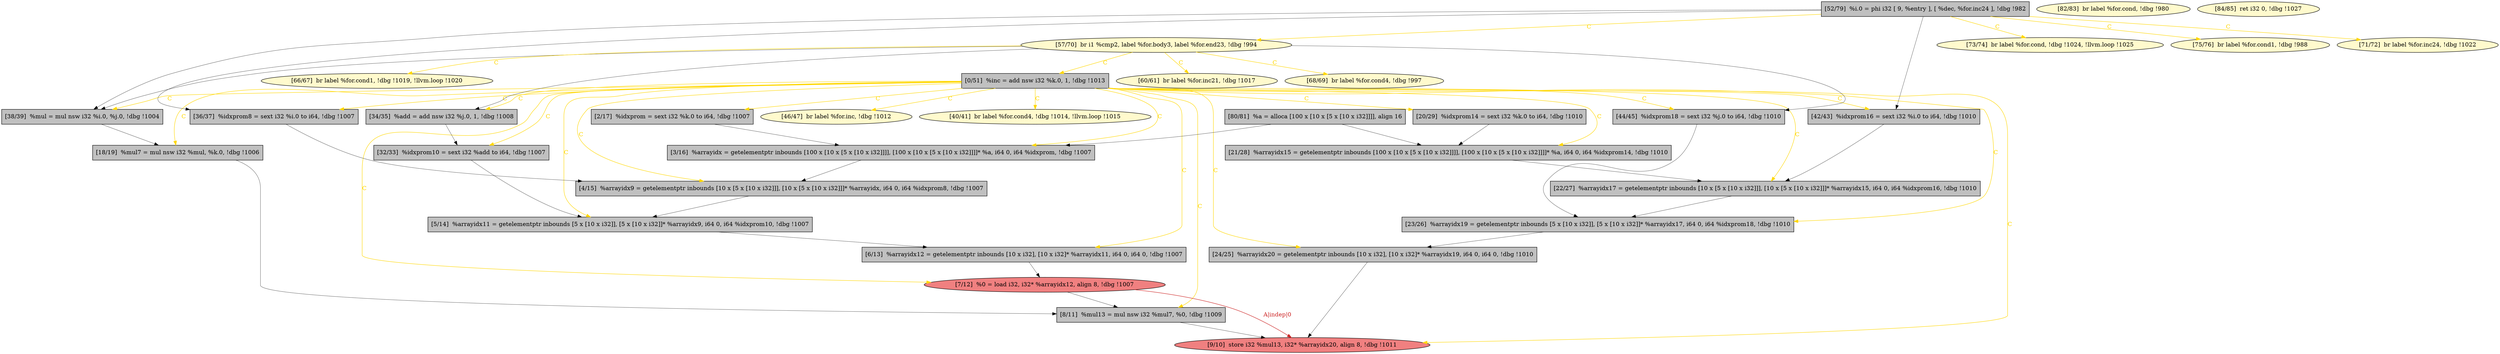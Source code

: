 
digraph G {


node134 [fillcolor=grey,label="[0/51]  %inc = add nsw i32 %k.0, 1, !dbg !1013",shape=rectangle,style=filled ]
node132 [fillcolor=grey,label="[6/13]  %arrayidx12 = getelementptr inbounds [10 x i32], [10 x i32]* %arrayidx11, i64 0, i64 0, !dbg !1007",shape=rectangle,style=filled ]
node128 [fillcolor=grey,label="[21/28]  %arrayidx15 = getelementptr inbounds [100 x [10 x [5 x [10 x i32]]]], [100 x [10 x [5 x [10 x i32]]]]* %a, i64 0, i64 %idxprom14, !dbg !1010",shape=rectangle,style=filled ]
node127 [fillcolor=grey,label="[23/26]  %arrayidx19 = getelementptr inbounds [5 x [10 x i32]], [5 x [10 x i32]]* %arrayidx17, i64 0, i64 %idxprom18, !dbg !1010",shape=rectangle,style=filled ]
node130 [fillcolor=grey,label="[38/39]  %mul = mul nsw i32 %i.0, %j.0, !dbg !1004",shape=rectangle,style=filled ]
node129 [fillcolor=grey,label="[2/17]  %idxprom = sext i32 %k.0 to i64, !dbg !1007",shape=rectangle,style=filled ]
node125 [fillcolor=lightcoral,label="[7/12]  %0 = load i32, i32* %arrayidx12, align 8, !dbg !1007",shape=ellipse,style=filled ]
node124 [fillcolor=grey,label="[24/25]  %arrayidx20 = getelementptr inbounds [10 x i32], [10 x i32]* %arrayidx19, i64 0, i64 0, !dbg !1010",shape=rectangle,style=filled ]
node123 [fillcolor=grey,label="[34/35]  %add = add nsw i32 %j.0, 1, !dbg !1008",shape=rectangle,style=filled ]
node120 [fillcolor=grey,label="[3/16]  %arrayidx = getelementptr inbounds [100 x [10 x [5 x [10 x i32]]]], [100 x [10 x [5 x [10 x i32]]]]* %a, i64 0, i64 %idxprom, !dbg !1007",shape=rectangle,style=filled ]
node119 [fillcolor=grey,label="[18/19]  %mul7 = mul nsw i32 %mul, %k.0, !dbg !1006",shape=rectangle,style=filled ]
node118 [fillcolor=grey,label="[80/81]  %a = alloca [100 x [10 x [5 x [10 x i32]]]], align 16",shape=rectangle,style=filled ]
node131 [fillcolor=grey,label="[32/33]  %idxprom10 = sext i32 %add to i64, !dbg !1007",shape=rectangle,style=filled ]
node105 [fillcolor=lemonchiffon,label="[66/67]  br label %for.cond1, !dbg !1019, !llvm.loop !1020",shape=ellipse,style=filled ]
node104 [fillcolor=grey,label="[20/29]  %idxprom14 = sext i32 %k.0 to i64, !dbg !1010",shape=rectangle,style=filled ]
node101 [fillcolor=lemonchiffon,label="[46/47]  br label %for.inc, !dbg !1012",shape=ellipse,style=filled ]
node110 [fillcolor=lemonchiffon,label="[82/83]  br label %for.cond, !dbg !980",shape=ellipse,style=filled ]
node126 [fillcolor=lightcoral,label="[9/10]  store i32 %mul13, i32* %arrayidx20, align 8, !dbg !1011",shape=ellipse,style=filled ]
node102 [fillcolor=grey,label="[44/45]  %idxprom18 = sext i32 %j.0 to i64, !dbg !1010",shape=rectangle,style=filled ]
node108 [fillcolor=grey,label="[52/79]  %i.0 = phi i32 [ 9, %entry ], [ %dec, %for.inc24 ], !dbg !982",shape=rectangle,style=filled ]
node107 [fillcolor=lemonchiffon,label="[57/70]  br i1 %cmp2, label %for.body3, label %for.end23, !dbg !994",shape=ellipse,style=filled ]
node111 [fillcolor=lemonchiffon,label="[73/74]  br label %for.cond, !dbg !1024, !llvm.loop !1025",shape=ellipse,style=filled ]
node121 [fillcolor=grey,label="[8/11]  %mul13 = mul nsw i32 %mul7, %0, !dbg !1009",shape=rectangle,style=filled ]
node103 [fillcolor=lemonchiffon,label="[60/61]  br label %for.inc21, !dbg !1017",shape=ellipse,style=filled ]
node112 [fillcolor=grey,label="[42/43]  %idxprom16 = sext i32 %i.0 to i64, !dbg !1010",shape=rectangle,style=filled ]
node117 [fillcolor=lemonchiffon,label="[75/76]  br label %for.cond1, !dbg !988",shape=ellipse,style=filled ]
node106 [fillcolor=lemonchiffon,label="[68/69]  br label %for.cond4, !dbg !997",shape=ellipse,style=filled ]
node113 [fillcolor=lemonchiffon,label="[84/85]  ret i32 0, !dbg !1027",shape=ellipse,style=filled ]
node109 [fillcolor=lemonchiffon,label="[71/72]  br label %for.inc24, !dbg !1022",shape=ellipse,style=filled ]
node114 [fillcolor=grey,label="[5/14]  %arrayidx11 = getelementptr inbounds [5 x [10 x i32]], [5 x [10 x i32]]* %arrayidx9, i64 0, i64 %idxprom10, !dbg !1007",shape=rectangle,style=filled ]
node122 [fillcolor=grey,label="[4/15]  %arrayidx9 = getelementptr inbounds [10 x [5 x [10 x i32]]], [10 x [5 x [10 x i32]]]* %arrayidx, i64 0, i64 %idxprom8, !dbg !1007",shape=rectangle,style=filled ]
node115 [fillcolor=lemonchiffon,label="[40/41]  br label %for.cond4, !dbg !1014, !llvm.loop !1015",shape=ellipse,style=filled ]
node133 [fillcolor=grey,label="[36/37]  %idxprom8 = sext i32 %i.0 to i64, !dbg !1007",shape=rectangle,style=filled ]
node116 [fillcolor=grey,label="[22/27]  %arrayidx17 = getelementptr inbounds [10 x [5 x [10 x i32]]], [10 x [5 x [10 x i32]]]* %arrayidx15, i64 0, i64 %idxprom16, !dbg !1010",shape=rectangle,style=filled ]

node134->node130 [style=solid,color=gold,label="C",penwidth=1.0,fontcolor=gold ]
node134->node104 [style=solid,color=gold,label="C",penwidth=1.0,fontcolor=gold ]
node107->node103 [style=solid,color=gold,label="C",penwidth=1.0,fontcolor=gold ]
node134->node119 [style=solid,color=gold,label="C",penwidth=1.0,fontcolor=gold ]
node131->node114 [style=solid,color=black,label="",penwidth=0.5,fontcolor=black ]
node134->node120 [style=solid,color=gold,label="C",penwidth=1.0,fontcolor=gold ]
node134->node102 [style=solid,color=gold,label="C",penwidth=1.0,fontcolor=gold ]
node108->node117 [style=solid,color=gold,label="C",penwidth=1.0,fontcolor=gold ]
node134->node127 [style=solid,color=gold,label="C",penwidth=1.0,fontcolor=gold ]
node134->node126 [style=solid,color=gold,label="C",penwidth=1.0,fontcolor=gold ]
node127->node124 [style=solid,color=black,label="",penwidth=0.5,fontcolor=black ]
node134->node133 [style=solid,color=gold,label="C",penwidth=1.0,fontcolor=gold ]
node104->node128 [style=solid,color=black,label="",penwidth=0.5,fontcolor=black ]
node134->node122 [style=solid,color=gold,label="C",penwidth=1.0,fontcolor=gold ]
node129->node120 [style=solid,color=black,label="",penwidth=0.5,fontcolor=black ]
node134->node115 [style=solid,color=gold,label="C",penwidth=1.0,fontcolor=gold ]
node107->node130 [style=solid,color=black,label="",penwidth=0.5,fontcolor=black ]
node133->node122 [style=solid,color=black,label="",penwidth=0.5,fontcolor=black ]
node122->node114 [style=solid,color=black,label="",penwidth=0.5,fontcolor=black ]
node134->node125 [style=solid,color=gold,label="C",penwidth=1.0,fontcolor=gold ]
node107->node134 [style=solid,color=gold,label="C",penwidth=1.0,fontcolor=gold ]
node108->node111 [style=solid,color=gold,label="C",penwidth=1.0,fontcolor=gold ]
node134->node101 [style=solid,color=gold,label="C",penwidth=1.0,fontcolor=gold ]
node107->node106 [style=solid,color=gold,label="C",penwidth=1.0,fontcolor=gold ]
node134->node123 [style=solid,color=gold,label="C",penwidth=1.0,fontcolor=gold ]
node107->node105 [style=solid,color=gold,label="C",penwidth=1.0,fontcolor=gold ]
node102->node127 [style=solid,color=black,label="",penwidth=0.5,fontcolor=black ]
node134->node116 [style=solid,color=gold,label="C",penwidth=1.0,fontcolor=gold ]
node130->node119 [style=solid,color=black,label="",penwidth=0.5,fontcolor=black ]
node134->node112 [style=solid,color=gold,label="C",penwidth=1.0,fontcolor=gold ]
node116->node127 [style=solid,color=black,label="",penwidth=0.5,fontcolor=black ]
node118->node120 [style=solid,color=black,label="",penwidth=0.5,fontcolor=black ]
node134->node121 [style=solid,color=gold,label="C",penwidth=1.0,fontcolor=gold ]
node108->node133 [style=solid,color=black,label="",penwidth=0.5,fontcolor=black ]
node134->node131 [style=solid,color=gold,label="C",penwidth=1.0,fontcolor=gold ]
node123->node131 [style=solid,color=black,label="",penwidth=0.5,fontcolor=black ]
node108->node130 [style=solid,color=black,label="",penwidth=0.5,fontcolor=black ]
node118->node128 [style=solid,color=black,label="",penwidth=0.5,fontcolor=black ]
node108->node112 [style=solid,color=black,label="",penwidth=0.5,fontcolor=black ]
node108->node109 [style=solid,color=gold,label="C",penwidth=1.0,fontcolor=gold ]
node132->node125 [style=solid,color=black,label="",penwidth=0.5,fontcolor=black ]
node124->node126 [style=solid,color=black,label="",penwidth=0.5,fontcolor=black ]
node134->node132 [style=solid,color=gold,label="C",penwidth=1.0,fontcolor=gold ]
node134->node114 [style=solid,color=gold,label="C",penwidth=1.0,fontcolor=gold ]
node134->node124 [style=solid,color=gold,label="C",penwidth=1.0,fontcolor=gold ]
node107->node102 [style=solid,color=black,label="",penwidth=0.5,fontcolor=black ]
node128->node116 [style=solid,color=black,label="",penwidth=0.5,fontcolor=black ]
node134->node128 [style=solid,color=gold,label="C",penwidth=1.0,fontcolor=gold ]
node112->node116 [style=solid,color=black,label="",penwidth=0.5,fontcolor=black ]
node125->node126 [style=solid,color=firebrick3,label="A|indep|0",penwidth=1.0,fontcolor=firebrick3 ]
node119->node121 [style=solid,color=black,label="",penwidth=0.5,fontcolor=black ]
node125->node121 [style=solid,color=black,label="",penwidth=0.5,fontcolor=black ]
node107->node123 [style=solid,color=black,label="",penwidth=0.5,fontcolor=black ]
node134->node129 [style=solid,color=gold,label="C",penwidth=1.0,fontcolor=gold ]
node121->node126 [style=solid,color=black,label="",penwidth=0.5,fontcolor=black ]
node108->node107 [style=solid,color=gold,label="C",penwidth=1.0,fontcolor=gold ]
node114->node132 [style=solid,color=black,label="",penwidth=0.5,fontcolor=black ]
node120->node122 [style=solid,color=black,label="",penwidth=0.5,fontcolor=black ]


}
